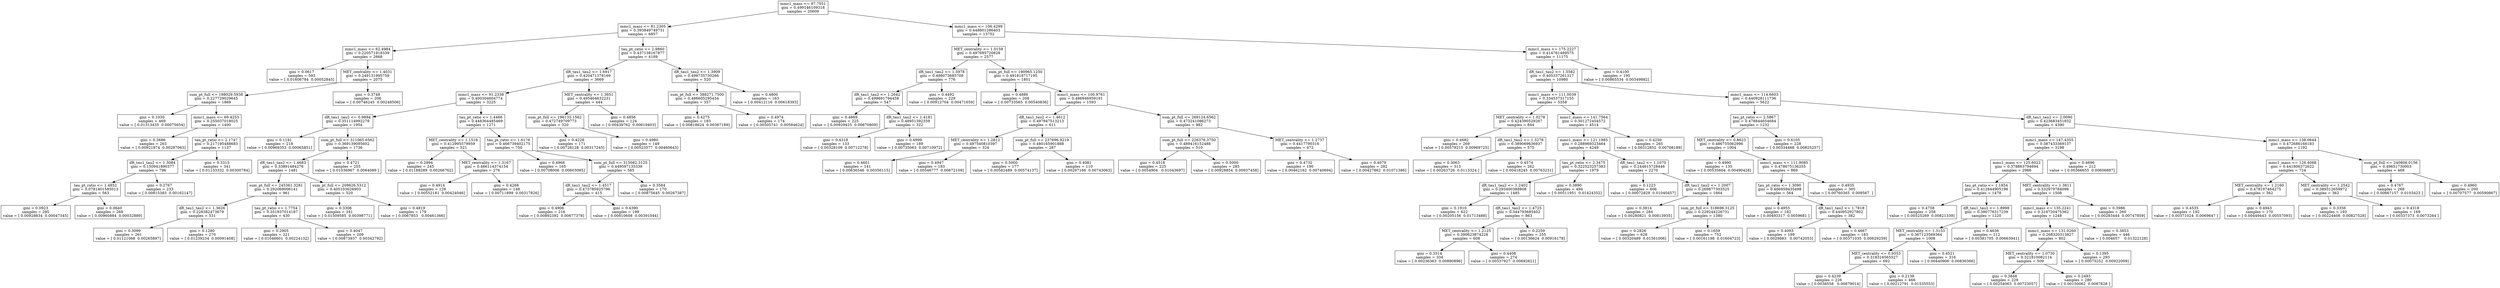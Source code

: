 digraph Tree {
0 [label="mmc1_mass <= 97.7551\ngini = 0.499146109318\nsamples = 20609", shape="box"] ;
1 [label="mmc1_mass <= 81.2305\ngini = 0.393849749731\nsamples = 6857", shape="box"] ;
0 -> 1 ;
2 [label="mmc1_mass <= 62.4984\ngini = 0.220571918339\nsamples = 2668", shape="box"] ;
1 -> 2 ;
3 [label="gini = 0.0617\nsamples = 593\nvalue = [ 0.01606784  0.00052845]", shape="box"] ;
2 -> 3 ;
4 [label="MET_centrality <= 1.4031\ngini = 0.249131995759\nsamples = 2075", shape="box"] ;
2 -> 4 ;
5 [label="sum_pt_full <= 198029.5938\ngini = 0.227729029645\nsamples = 1869", shape="box"] ;
4 -> 5 ;
6 [label="gini = 0.1030\nsamples = 469\nvalue = [ 0.01313435  0.00075654]", shape="box"] ;
5 -> 6 ;
7 [label="mmc1_mass <= 69.4253\ngini = 0.255037018025\nsamples = 1400", shape="box"] ;
5 -> 7 ;
8 [label="gini = 0.3686\nsamples = 263\nvalue = [ 0.00921874  0.00297063]", shape="box"] ;
7 -> 8 ;
9 [label="tau_pt_ratio <= 2.1747\ngini = 0.217195488683\nsamples = 1137", shape="box"] ;
7 -> 9 ;
10 [label="dR_tau1_tau2 <= 1.3084\ngini = 0.150941890377\nsamples = 796", shape="box"] ;
9 -> 10 ;
11 [label="tau_pt_ratio <= 1.4852\ngini = 0.0781401585013\nsamples = 563", shape="box"] ;
10 -> 11 ;
12 [label="gini = 0.0923\nsamples = 295\nvalue = [ 0.00928834  0.00047345]", shape="box"] ;
11 -> 12 ;
13 [label="gini = 0.0640\nsamples = 268\nvalue = [ 0.00960884  0.00032889]", shape="box"] ;
11 -> 13 ;
14 [label="gini = 0.2767\nsamples = 233\nvalue = [ 0.00815383  0.00162147]", shape="box"] ;
10 -> 14 ;
15 [label="gini = 0.3315\nsamples = 341\nvalue = [ 0.01133332  0.00300784]", shape="box"] ;
9 -> 15 ;
16 [label="gini = 0.3748\nsamples = 206\nvalue = [ 0.00746245  0.00248506]", shape="box"] ;
4 -> 16 ;
17 [label="tau_pt_ratio <= 2.9860\ngini = 0.437138167877\nsamples = 4189", shape="box"] ;
1 -> 17 ;
18 [label="dR_tau1_tau2 <= 1.6917\ngini = 0.420471378169\nsamples = 3669", shape="box"] ;
17 -> 18 ;
19 [label="mmc1_mass <= 91.2338\ngini = 0.400304604774\nsamples = 3225", shape="box"] ;
18 -> 19 ;
20 [label="dR_tau1_tau2 <= 0.9894\ngini = 0.351114992279\nsamples = 1954", shape="box"] ;
19 -> 20 ;
21 [label="gini = 0.1191\nsamples = 218\nvalue = [ 0.00969353  0.00065851]", shape="box"] ;
20 -> 21 ;
22 [label="sum_pt_full <= 311065.6562\ngini = 0.369139095602\nsamples = 1736", shape="box"] ;
20 -> 22 ;
23 [label="dR_tau1_tau2 <= 1.4683\ngini = 0.33891484276\nsamples = 1481", shape="box"] ;
22 -> 23 ;
24 [label="sum_pt_full <= 245361.3281\ngini = 0.292069006141\nsamples = 961", shape="box"] ;
23 -> 24 ;
25 [label="dR_tau1_tau2 <= 1.3626\ngini = 0.228382473679\nsamples = 531", shape="box"] ;
24 -> 25 ;
26 [label="gini = 0.3099\nsamples = 261\nvalue = [ 0.01121068  0.00265897]", shape="box"] ;
25 -> 26 ;
27 [label="gini = 0.1280\nsamples = 270\nvalue = [ 0.01239234  0.00091408]", shape="box"] ;
25 -> 27 ;
28 [label="tau_pt_ratio <= 1.7754\ngini = 0.351937014187\nsamples = 430", shape="box"] ;
24 -> 28 ;
29 [label="gini = 0.2905\nsamples = 221\nvalue = [ 0.01046601  0.00224132]", shape="box"] ;
28 -> 29 ;
30 [label="gini = 0.4047\nsamples = 209\nvalue = [ 0.00873937  0.00342792]", shape="box"] ;
28 -> 30 ;
31 [label="sum_pt_full <= 209626.5312\ngini = 0.405103626903\nsamples = 520", shape="box"] ;
23 -> 31 ;
32 [label="gini = 0.3306\nsamples = 341\nvalue = [ 0.01509585  0.00398771]", shape="box"] ;
31 -> 32 ;
33 [label="gini = 0.4819\nsamples = 179\nvalue = [ 0.0067853   0.00461366]", shape="box"] ;
31 -> 33 ;
34 [label="gini = 0.4721\nsamples = 255\nvalue = [ 0.01036967  0.0064089 ]", shape="box"] ;
22 -> 34 ;
35 [label="tau_pt_ratio <= 1.4466\ngini = 0.448364485469\nsamples = 1271", shape="box"] ;
19 -> 35 ;
36 [label="MET_centrality <= 1.1516\ngini = 0.412995579959\nsamples = 521", shape="box"] ;
35 -> 36 ;
37 [label="gini = 0.2994\nsamples = 245\nvalue = [ 0.01188289  0.00266762]", shape="box"] ;
36 -> 37 ;
38 [label="MET_centrality <= 1.3167\ngini = 0.466114374154\nsamples = 276", shape="box"] ;
36 -> 38 ;
39 [label="gini = 0.4914\nsamples = 128\nvalue = [ 0.00552181  0.00424046]", shape="box"] ;
38 -> 39 ;
40 [label="gini = 0.4268\nsamples = 148\nvalue = [ 0.00711899  0.00317826]", shape="box"] ;
38 -> 40 ;
41 [label="tau_pt_ratio <= 1.6176\ngini = 0.466739402175\nsamples = 750", shape="box"] ;
35 -> 41 ;
42 [label="gini = 0.4968\nsamples = 165\nvalue = [ 0.00708006  0.00603085]", shape="box"] ;
41 -> 42 ;
43 [label="sum_pt_full <= 315082.3125\ngini = 0.449597135339\nsamples = 585", shape="box"] ;
41 -> 43 ;
44 [label="dR_tau1_tau2 <= 1.4517\ngini = 0.473785925796\nsamples = 415", shape="box"] ;
43 -> 44 ;
45 [label="gini = 0.4906\nsamples = 216\nvalue = [ 0.00892392  0.00677378]", shape="box"] ;
44 -> 45 ;
46 [label="gini = 0.4390\nsamples = 199\nvalue = [ 0.00810608  0.00391044]", shape="box"] ;
44 -> 46 ;
47 [label="gini = 0.3584\nsamples = 170\nvalue = [ 0.00875645  0.00267387]", shape="box"] ;
43 -> 47 ;
48 [label="MET_centrality <= 1.3651\ngini = 0.495464632231\nsamples = 444", shape="box"] ;
18 -> 48 ;
49 [label="sum_pt_full <= 196133.1562\ngini = 0.472749709773\nsamples = 320", shape="box"] ;
48 -> 49 ;
50 [label="gini = 0.4228\nsamples = 171\nvalue = [ 0.00728128  0.00317245]", shape="box"] ;
49 -> 50 ;
51 [label="gini = 0.4980\nsamples = 149\nvalue = [ 0.00523577  0.00460643]", shape="box"] ;
49 -> 51 ;
52 [label="gini = 0.4856\nsamples = 124\nvalue = [ 0.00439762  0.00619403]", shape="box"] ;
48 -> 52 ;
53 [label="dR_tau1_tau2 <= 1.3909\ngini = 0.498735730266\nsamples = 520", shape="box"] ;
17 -> 53 ;
54 [label="sum_pt_full <= 388271.7500\ngini = 0.486605295434\nsamples = 357", shape="box"] ;
53 -> 54 ;
55 [label="gini = 0.4275\nsamples = 183\nvalue = [ 0.00818624  0.00367189]", shape="box"] ;
54 -> 55 ;
56 [label="gini = 0.4974\nsamples = 174\nvalue = [ 0.00505741  0.00584624]", shape="box"] ;
54 -> 56 ;
57 [label="gini = 0.4800\nsamples = 163\nvalue = [ 0.00412116  0.00618393]", shape="box"] ;
53 -> 57 ;
58 [label="mmc1_mass <= 106.4299\ngini = 0.448801286403\nsamples = 13752", shape="box"] ;
0 -> 58 ;
59 [label="MET_centrality <= 1.0159\ngini = 0.497695720828\nsamples = 2577", shape="box"] ;
58 -> 59 ;
60 [label="dR_tau1_tau2 <= 1.5978\ngini = 0.498073685709\nsamples = 776", shape="box"] ;
59 -> 60 ;
61 [label="dR_tau1_tau2 <= 1.2642\ngini = 0.499691794458\nsamples = 547", shape="box"] ;
60 -> 61 ;
62 [label="gini = 0.4869\nsamples = 225\nvalue = [ 0.00929425  0.00670809]", shape="box"] ;
61 -> 62 ;
63 [label="dR_tau1_tau2 <= 1.4181\ngini = 0.48951392359\nsamples = 322", shape="box"] ;
61 -> 63 ;
64 [label="gini = 0.4318\nsamples = 133\nvalue = [ 0.00328109  0.00712278]", shape="box"] ;
63 -> 64 ;
65 [label="gini = 0.4999\nsamples = 189\nvalue = [ 0.00735063  0.00710972]", shape="box"] ;
63 -> 65 ;
66 [label="gini = 0.4492\nsamples = 229\nvalue = [ 0.00912704  0.00471659]", shape="box"] ;
60 -> 66 ;
67 [label="sum_pt_full <= 190965.1250\ngini = 0.491818717195\nsamples = 1801", shape="box"] ;
59 -> 67 ;
68 [label="gini = 0.4886\nsamples = 208\nvalue = [ 0.00733565  0.00540836]", shape="box"] ;
67 -> 68 ;
69 [label="mmc1_mass <= 100.9761\ngini = 0.486946959191\nsamples = 1593", shape="box"] ;
67 -> 69 ;
70 [label="dR_tau1_tau2 <= 1.4612\ngini = 0.497947513213\nsamples = 611", shape="box"] ;
69 -> 70 ;
71 [label="MET_centrality <= 1.2812\ngini = 0.497540810397\nsamples = 324", shape="box"] ;
70 -> 71 ;
72 [label="gini = 0.4601\nsamples = 141\nvalue = [ 0.00636546  0.00356115]", shape="box"] ;
71 -> 72 ;
73 [label="gini = 0.4947\nsamples = 183\nvalue = [ 0.00546777  0.00672109]", shape="box"] ;
71 -> 73 ;
74 [label="sum_pt_full <= 237696.9219\ngini = 0.480165901888\nsamples = 287", shape="box"] ;
70 -> 74 ;
75 [label="gini = 0.5000\nsamples = 177\nvalue = [ 0.00582489  0.00574137]", shape="box"] ;
74 -> 75 ;
76 [label="gini = 0.4081\nsamples = 110\nvalue = [ 0.00297166  0.00743063]", shape="box"] ;
74 -> 76 ;
77 [label="sum_pt_full <= 269124.6562\ngini = 0.473241086273\nsamples = 982", shape="box"] ;
69 -> 77 ;
78 [label="sum_pt_full <= 226376.3750\ngini = 0.489416152488\nsamples = 510", shape="box"] ;
77 -> 78 ;
79 [label="gini = 0.4518\nsamples = 225\nvalue = [ 0.0054904   0.01043697]", shape="box"] ;
78 -> 79 ;
80 [label="gini = 0.5000\nsamples = 285\nvalue = [ 0.00928854  0.00937458]", shape="box"] ;
78 -> 80 ;
81 [label="MET_centrality <= 1.2737\ngini = 0.4417790316\nsamples = 472", shape="box"] ;
77 -> 81 ;
82 [label="gini = 0.4732\nsamples = 190\nvalue = [ 0.00462162  0.00740694]", shape="box"] ;
81 -> 82 ;
83 [label="gini = 0.4079\nsamples = 282\nvalue = [ 0.00427862  0.01071386]", shape="box"] ;
81 -> 83 ;
84 [label="mmc1_mass <= 175.2227\ngini = 0.414761489575\nsamples = 11175", shape="box"] ;
58 -> 84 ;
85 [label="dR_tau1_tau2 <= 1.5582\ngini = 0.405337261317\nsamples = 10980", shape="box"] ;
84 -> 85 ;
86 [label="mmc1_mass <= 111.0039\ngini = 0.334537317155\nsamples = 5358", shape="box"] ;
85 -> 86 ;
87 [label="MET_centrality <= 1.0278\ngini = 0.424390529267\nsamples = 844", shape="box"] ;
86 -> 87 ;
88 [label="gini = 0.4682\nsamples = 269\nvalue = [ 0.00579215  0.00969725]", shape="box"] ;
87 -> 88 ;
89 [label="dR_tau1_tau2 <= 1.3278\ngini = 0.389069636937\nsamples = 575", shape="box"] ;
87 -> 89 ;
90 [label="gini = 0.3063\nsamples = 313\nvalue = [ 0.00263726  0.0113324 ]", shape="box"] ;
89 -> 90 ;
91 [label="gini = 0.4574\nsamples = 262\nvalue = [ 0.00418245  0.00763231]", shape="box"] ;
89 -> 91 ;
92 [label="mmc1_mass <= 141.7564\ngini = 0.301272454572\nsamples = 4514", shape="box"] ;
86 -> 92 ;
93 [label="mmc1_mass <= 121.1985\ngini = 0.288969323464\nsamples = 4249", shape="box"] ;
92 -> 93 ;
94 [label="tau_pt_ratio <= 2.3475\ngini = 0.322523257383\nsamples = 1979", shape="box"] ;
93 -> 94 ;
95 [label="dR_tau1_tau2 <= 1.2402\ngini = 0.293400388808\nsamples = 1485", shape="box"] ;
94 -> 95 ;
96 [label="gini = 0.1910\nsamples = 622\nvalue = [ 0.00205156  0.01713488]", shape="box"] ;
95 -> 96 ;
97 [label="dR_tau1_tau2 <= 1.4725\ngini = 0.344793685402\nsamples = 863", shape="box"] ;
95 -> 97 ;
98 [label="MET_centrality <= 1.2125\ngini = 0.390623874228\nsamples = 608", shape="box"] ;
97 -> 98 ;
99 [label="gini = 0.3314\nsamples = 334\nvalue = [ 0.00236363  0.00890896]", shape="box"] ;
98 -> 99 ;
100 [label="gini = 0.4408\nsamples = 274\nvalue = [ 0.00337927  0.00692621]", shape="box"] ;
98 -> 100 ;
101 [label="gini = 0.2259\nsamples = 255\nvalue = [ 0.00136624  0.00916178]", shape="box"] ;
97 -> 101 ;
102 [label="gini = 0.3890\nsamples = 494\nvalue = [ 0.00511951  0.01424352]", shape="box"] ;
94 -> 102 ;
103 [label="dR_tau1_tau2 <= 1.1070\ngini = 0.244615728446\nsamples = 2270", shape="box"] ;
93 -> 103 ;
104 [label="gini = 0.1223\nsamples = 606\nvalue = [ 0.00072829  0.01040457]", shape="box"] ;
103 -> 104 ;
105 [label="dR_tau1_tau2 <= 1.2007\ngini = 0.269877303525\nsamples = 1664", shape="box"] ;
103 -> 105 ;
106 [label="gini = 0.3814\nsamples = 284\nvalue = [ 0.00280821  0.00813935]", shape="box"] ;
105 -> 106 ;
107 [label="sum_pt_full <= 318696.3125\ngini = 0.229244226731\nsamples = 1380", shape="box"] ;
105 -> 107 ;
108 [label="gini = 0.2826\nsamples = 628\nvalue = [ 0.00320489  0.01561006]", shape="box"] ;
107 -> 108 ;
109 [label="gini = 0.1659\nsamples = 752\nvalue = [ 0.00161198  0.01604723]", shape="box"] ;
107 -> 109 ;
110 [label="gini = 0.4250\nsamples = 265\nvalue = [ 0.00312852  0.00708189]", shape="box"] ;
92 -> 110 ;
111 [label="mmc1_mass <= 114.6603\ngini = 0.440928111736\nsamples = 5622", shape="box"] ;
85 -> 111 ;
112 [label="tau_pt_ratio <= 2.5867\ngini = 0.478844654684\nsamples = 1232", shape="box"] ;
111 -> 112 ;
113 [label="MET_centrality <= 0.8623\ngini = 0.486755062996\nsamples = 1004", shape="box"] ;
112 -> 113 ;
114 [label="gini = 0.4990\nsamples = 135\nvalue = [ 0.00535604  0.00490428]", shape="box"] ;
113 -> 114 ;
115 [label="mmc1_mass <= 111.9085\ngini = 0.478675136255\nsamples = 869", shape="box"] ;
113 -> 115 ;
116 [label="tau_pt_ratio <= 1.3090\ngini = 0.466959435498\nsamples = 564", shape="box"] ;
115 -> 116 ;
117 [label="gini = 0.4955\nsamples = 182\nvalue = [ 0.00493317  0.0059681 ]", shape="box"] ;
116 -> 117 ;
118 [label="dR_tau1_tau2 <= 1.7818\ngini = 0.440952927802\nsamples = 382", shape="box"] ;
116 -> 118 ;
119 [label="gini = 0.4093\nsamples = 199\nvalue = [ 0.0029883   0.00742053]", shape="box"] ;
118 -> 119 ;
120 [label="gini = 0.4667\nsamples = 183\nvalue = [ 0.00371035  0.00629259]", shape="box"] ;
118 -> 120 ;
121 [label="gini = 0.4935\nsamples = 305\nvalue = [ 0.00760365  0.009567  ]", shape="box"] ;
115 -> 121 ;
122 [label="gini = 0.4105\nsamples = 228\nvalue = [ 0.00334468  0.00825257]", shape="box"] ;
112 -> 122 ;
123 [label="dR_tau1_tau2 <= 2.0090\ngini = 0.423683451832\nsamples = 4390", shape="box"] ;
111 -> 123 ;
124 [label="mmc1_mass <= 147.4355\ngini = 0.387433369137\nsamples = 3198", shape="box"] ;
123 -> 124 ;
125 [label="mmc1_mass <= 125.6022\ngini = 0.378863794694\nsamples = 2986", shape="box"] ;
124 -> 125 ;
126 [label="tau_pt_ratio <= 1.1854\ngini = 0.412844905196\nsamples = 1478", shape="box"] ;
125 -> 126 ;
127 [label="gini = 0.4758\nsamples = 258\nvalue = [ 0.00525269  0.00821339]", shape="box"] ;
126 -> 127 ;
128 [label="dR_tau1_tau2 <= 1.8998\ngini = 0.390776317239\nsamples = 1220", shape="box"] ;
126 -> 128 ;
129 [label="MET_centrality <= 1.3153\ngini = 0.367123569364\nsamples = 1008", shape="box"] ;
128 -> 129 ;
130 [label="MET_centrality <= 0.9353\ngini = 0.318316565527\nsamples = 692", shape="box"] ;
129 -> 130 ;
131 [label="gini = 0.4239\nsamples = 226\nvalue = [ 0.0038558   0.00879014]", shape="box"] ;
130 -> 131 ;
132 [label="gini = 0.2138\nsamples = 466\nvalue = [ 0.00212791  0.01535553]", shape="box"] ;
130 -> 132 ;
133 [label="gini = 0.4521\nsamples = 316\nvalue = [ 0.00440906  0.00836366]", shape="box"] ;
129 -> 133 ;
134 [label="gini = 0.4636\nsamples = 212\nvalue = [ 0.00381705  0.00663941]", shape="box"] ;
128 -> 134 ;
135 [label="MET_centrality <= 1.3811\ngini = 0.332979784098\nsamples = 1508", shape="box"] ;
125 -> 135 ;
136 [label="mmc1_mass <= 135.2241\ngini = 0.316720475362\nsamples = 1248", shape="box"] ;
135 -> 136 ;
137 [label="mmc1_mass <= 131.0260\ngini = 0.268320313827\nsamples = 802", shape="box"] ;
136 -> 137 ;
138 [label="MET_centrality <= 1.0730\ngini = 0.321810082114\nsamples = 509", shape="box"] ;
137 -> 138 ;
139 [label="gini = 0.3848\nsamples = 229\nvalue = [ 0.00254063  0.00723057]", shape="box"] ;
138 -> 139 ;
140 [label="gini = 0.2493\nsamples = 280\nvalue = [ 0.00150062  0.0087828 ]", shape="box"] ;
138 -> 140 ;
141 [label="gini = 0.1395\nsamples = 293\nvalue = [ 0.00075252  0.00922009]", shape="box"] ;
137 -> 141 ;
142 [label="gini = 0.3853\nsamples = 446\nvalue = [ 0.004657    0.01322128]", shape="box"] ;
136 -> 142 ;
143 [label="gini = 0.3986\nsamples = 260\nvalue = [ 0.00283444  0.00747859]", shape="box"] ;
135 -> 143 ;
144 [label="gini = 0.4696\nsamples = 212\nvalue = [ 0.00366655  0.00606887]", shape="box"] ;
124 -> 144 ;
145 [label="mmc1_mass <= 138.0644\ngini = 0.472686166183\nsamples = 1192", shape="box"] ;
123 -> 145 ;
146 [label="mmc1_mass <= 126.4068\ngini = 0.441806372622\nsamples = 724", shape="box"] ;
145 -> 146 ;
147 [label="MET_centrality <= 1.2160\ngini = 0.478197464275\nsamples = 362", shape="box"] ;
146 -> 147 ;
148 [label="gini = 0.4535\nsamples = 192\nvalue = [ 0.00371024  0.0069647 ]", shape="box"] ;
147 -> 148 ;
149 [label="gini = 0.4943\nsamples = 170\nvalue = [ 0.00449443  0.00557093]", shape="box"] ;
147 -> 149 ;
150 [label="MET_centrality <= 1.2542\ngini = 0.389312659972\nsamples = 362", shape="box"] ;
146 -> 150 ;
151 [label="gini = 0.3356\nsamples = 193\nvalue = [ 0.00224408  0.00827528]", shape="box"] ;
150 -> 151 ;
152 [label="gini = 0.4318\nsamples = 169\nvalue = [ 0.00337373  0.0073264 ]", shape="box"] ;
150 -> 152 ;
153 [label="sum_pt_full <= 240806.0156\ngini = 0.49651730003\nsamples = 468", shape="box"] ;
145 -> 153 ;
154 [label="gini = 0.4767\nsamples = 268\nvalue = [ 0.00667157  0.0103423 ]", shape="box"] ;
153 -> 154 ;
155 [label="gini = 0.4960\nsamples = 200\nvalue = [ 0.00707577  0.00590867]", shape="box"] ;
153 -> 155 ;
156 [label="gini = 0.4100\nsamples = 195\nvalue = [ 0.00865534  0.00349882]", shape="box"] ;
84 -> 156 ;
}